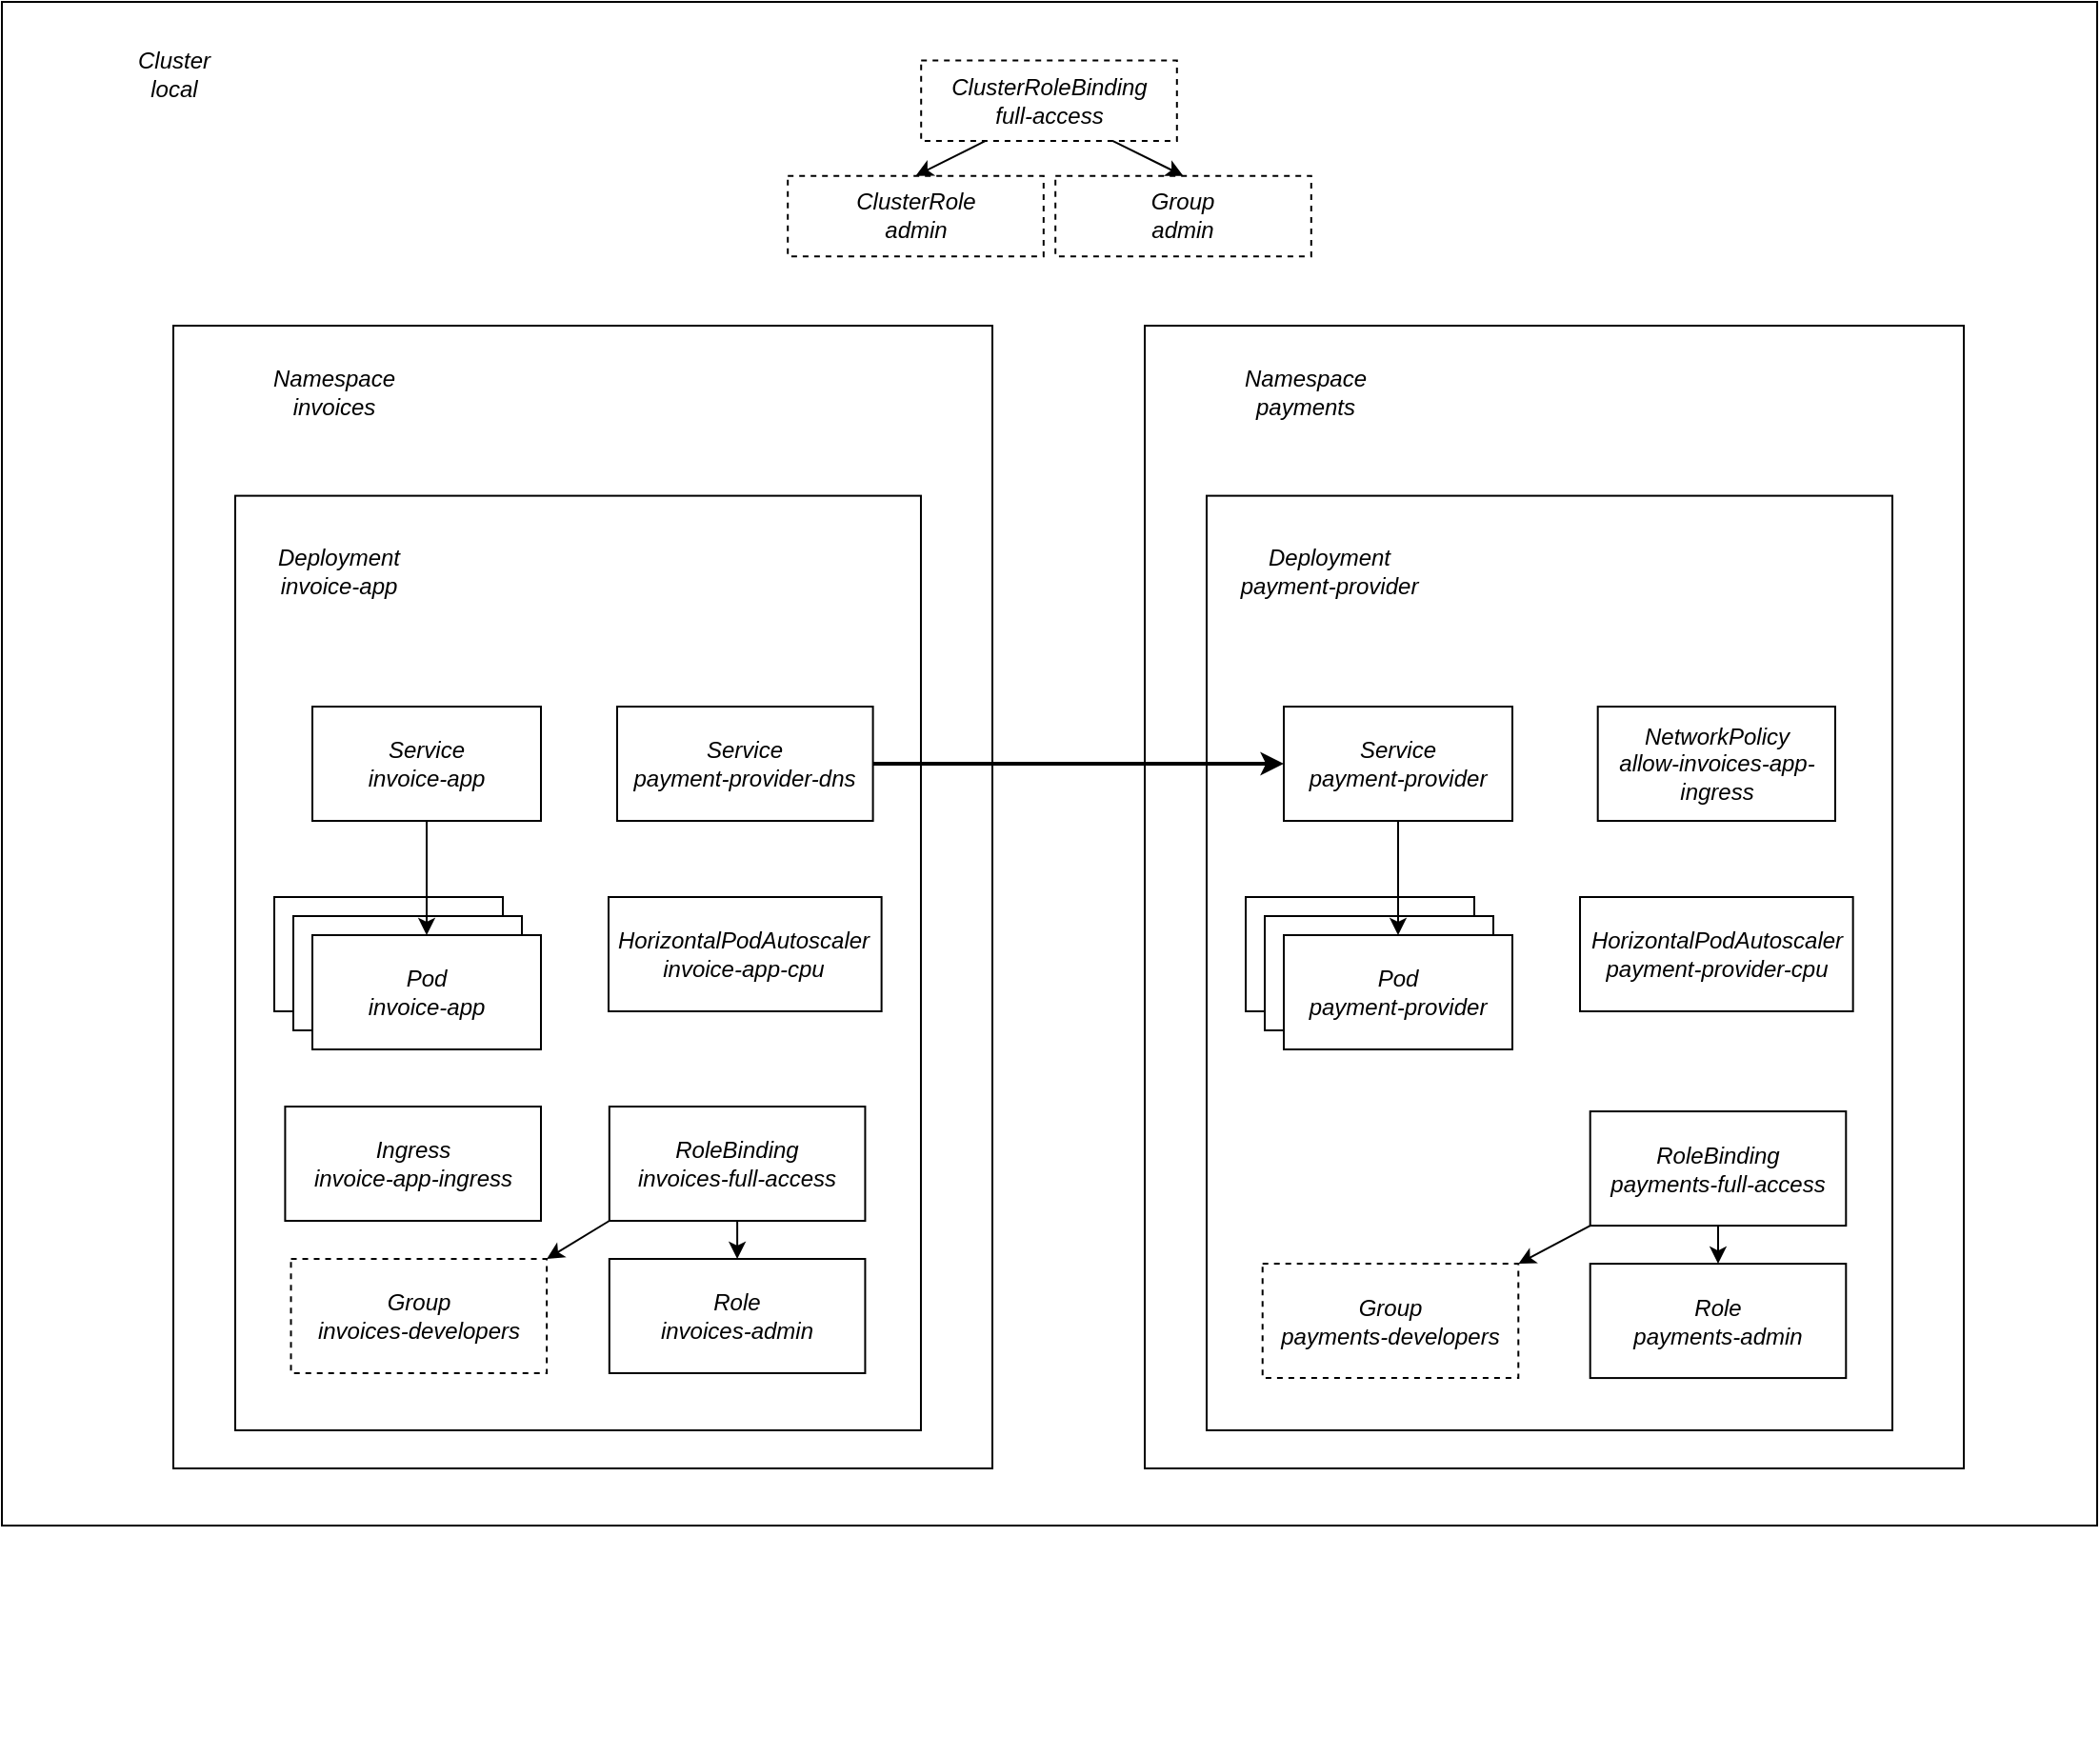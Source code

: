 <mxfile>
    <diagram id="NW6HLIrqErbMiRj-WH_E" name="Page-1">
        <mxGraphModel dx="1010" dy="2557" grid="1" gridSize="10" guides="1" tooltips="1" connect="1" arrows="1" fold="1" page="1" pageScale="1" pageWidth="827" pageHeight="1169" math="0" shadow="0">
            <root>
                <mxCell id="0"/>
                <mxCell id="1" parent="0"/>
                <mxCell id="101" value="" style="group" parent="1" vertex="1" connectable="0">
                    <mxGeometry x="50" y="-660" width="1100" height="920" as="geometry"/>
                </mxCell>
                <mxCell id="106" value="" style="group" parent="101" vertex="1" connectable="0">
                    <mxGeometry width="1100" height="800" as="geometry"/>
                </mxCell>
                <mxCell id="4" value="" style="rounded=0;whiteSpace=wrap;html=1;" parent="106" vertex="1">
                    <mxGeometry width="1100" height="800.0" as="geometry"/>
                </mxCell>
                <mxCell id="5" value="&lt;i&gt;Cluster&lt;br&gt;local&lt;br&gt;&lt;/i&gt;" style="text;html=1;strokeColor=none;fillColor=none;align=center;verticalAlign=middle;whiteSpace=wrap;rounded=0;" parent="106" vertex="1">
                    <mxGeometry x="10" y="10.256" width="160.5" height="54.907" as="geometry"/>
                </mxCell>
                <mxCell id="82" value="&lt;i&gt;ClusterRoleBinding&lt;br&gt;&lt;/i&gt;&lt;i&gt;full-access&lt;br&gt;&lt;/i&gt;" style="rounded=0;whiteSpace=wrap;html=1;dashed=1;" parent="106" vertex="1">
                    <mxGeometry x="482.601" y="30.773" width="134.299" height="42.25" as="geometry"/>
                </mxCell>
                <mxCell id="79" value="&lt;i&gt;ClusterRole&lt;br&gt;&lt;/i&gt;&lt;i&gt;admin&lt;/i&gt;&lt;i&gt;&lt;br&gt;&lt;/i&gt;" style="rounded=0;whiteSpace=wrap;html=1;dashed=1;" parent="106" vertex="1">
                    <mxGeometry x="412.601" y="91.332" width="134.299" height="42.25" as="geometry"/>
                </mxCell>
                <mxCell id="92" value="&lt;i&gt;Group&lt;br&gt;admin&lt;br&gt;&lt;/i&gt;" style="rounded=0;whiteSpace=wrap;html=1;dashed=1;" parent="106" vertex="1">
                    <mxGeometry x="553.101" y="91.332" width="134.299" height="42.25" as="geometry"/>
                </mxCell>
                <mxCell id="93" style="edgeStyle=none;html=1;entryX=0.5;entryY=0;entryDx=0;entryDy=0;exitX=0.25;exitY=1;exitDx=0;exitDy=0;" parent="106" source="82" target="79" edge="1">
                    <mxGeometry relative="1" as="geometry"/>
                </mxCell>
                <mxCell id="94" style="edgeStyle=none;html=1;exitX=0.75;exitY=1;exitDx=0;exitDy=0;entryX=0.5;entryY=0;entryDx=0;entryDy=0;" parent="106" source="82" target="92" edge="1">
                    <mxGeometry relative="1" as="geometry"/>
                </mxCell>
                <mxCell id="61" value="" style="rounded=0;whiteSpace=wrap;html=1;" parent="101" vertex="1">
                    <mxGeometry x="600" y="170" width="430" height="600" as="geometry"/>
                </mxCell>
                <mxCell id="62" value="&lt;i&gt;Namespace&lt;br&gt;payments&lt;br&gt;&lt;/i&gt;" style="text;html=1;strokeColor=none;fillColor=none;align=center;verticalAlign=middle;whiteSpace=wrap;rounded=0;" parent="101" vertex="1">
                    <mxGeometry x="599.997" y="170.0" width="168.559" height="70.258" as="geometry"/>
                </mxCell>
                <mxCell id="64" value="" style="rounded=0;whiteSpace=wrap;html=1;" parent="101" vertex="1">
                    <mxGeometry x="632.49" y="259.31" width="360" height="490.69" as="geometry"/>
                </mxCell>
                <mxCell id="65" value="&lt;i&gt;Deployment&lt;br&gt;payment-provider&lt;br&gt;&lt;/i&gt;" style="text;html=1;strokeColor=none;fillColor=none;align=center;verticalAlign=middle;whiteSpace=wrap;rounded=0;" parent="101" vertex="1">
                    <mxGeometry x="632.49" y="259.31" width="130" height="80" as="geometry"/>
                </mxCell>
                <mxCell id="67" value="&lt;i&gt;Service&lt;br&gt;&lt;/i&gt;&lt;i&gt;payment-provider&lt;/i&gt;&lt;i&gt;&lt;br&gt;&lt;/i&gt;" style="rounded=0;whiteSpace=wrap;html=1;" parent="101" vertex="1">
                    <mxGeometry x="673" y="370" width="120" height="60" as="geometry"/>
                </mxCell>
                <mxCell id="68" value="" style="group" parent="101" vertex="1" connectable="0">
                    <mxGeometry x="653" y="470" width="140" height="80" as="geometry"/>
                </mxCell>
                <mxCell id="69" value="&lt;i&gt;pod&lt;br&gt;payment-provider&lt;/i&gt;" style="rounded=0;whiteSpace=wrap;html=1;" parent="68" vertex="1">
                    <mxGeometry width="120" height="60" as="geometry"/>
                </mxCell>
                <mxCell id="70" value="&lt;i&gt;pod&lt;br&gt;payment-provider&lt;/i&gt;" style="rounded=0;whiteSpace=wrap;html=1;" parent="68" vertex="1">
                    <mxGeometry x="10" y="10" width="120" height="60" as="geometry"/>
                </mxCell>
                <mxCell id="71" value="&lt;i&gt;Pod&lt;br&gt;&lt;/i&gt;&lt;i&gt;payment-provider&lt;/i&gt;&lt;i&gt;&lt;br&gt;&lt;/i&gt;" style="rounded=0;whiteSpace=wrap;html=1;" parent="68" vertex="1">
                    <mxGeometry x="20" y="20" width="120" height="60" as="geometry"/>
                </mxCell>
                <mxCell id="72" style="edgeStyle=none;html=1;exitX=0.5;exitY=1;exitDx=0;exitDy=0;entryX=0.5;entryY=0;entryDx=0;entryDy=0;" parent="101" source="67" target="71" edge="1">
                    <mxGeometry relative="1" as="geometry"/>
                </mxCell>
                <mxCell id="104" style="edgeStyle=none;html=1;exitX=0;exitY=1;exitDx=0;exitDy=0;entryX=1;entryY=0;entryDx=0;entryDy=0;" parent="101" source="81" target="103" edge="1">
                    <mxGeometry relative="1" as="geometry"/>
                </mxCell>
                <mxCell id="105" style="edgeStyle=none;html=1;exitX=0.5;exitY=1;exitDx=0;exitDy=0;entryX=0.5;entryY=0;entryDx=0;entryDy=0;" parent="101" source="81" target="84" edge="1">
                    <mxGeometry relative="1" as="geometry"/>
                </mxCell>
                <mxCell id="81" value="&lt;i&gt;RoleBinding&lt;br&gt;&lt;/i&gt;&lt;i&gt;payments-full-access&lt;/i&gt;&lt;i&gt;&lt;br&gt;&lt;/i&gt;" style="rounded=0;whiteSpace=wrap;html=1;" parent="101" vertex="1">
                    <mxGeometry x="833.851" y="582.54" width="134.299" height="60" as="geometry"/>
                </mxCell>
                <mxCell id="84" value="&lt;i&gt;Role&lt;br&gt;&lt;/i&gt;&lt;i&gt;payments-admin&lt;/i&gt;&lt;i&gt;&lt;br&gt;&lt;/i&gt;" style="rounded=0;whiteSpace=wrap;html=1;" parent="101" vertex="1">
                    <mxGeometry x="833.851" y="662.54" width="134.299" height="60" as="geometry"/>
                </mxCell>
                <mxCell id="102" value="&lt;i&gt;NetworkPolicy&lt;br&gt;&lt;/i&gt;&lt;i&gt;allow-invoices-app-ingress&lt;/i&gt;&lt;i&gt;&lt;br&gt;&lt;/i&gt;" style="rounded=0;whiteSpace=wrap;html=1;" parent="101" vertex="1">
                    <mxGeometry x="837.85" y="370.0" width="124.64" height="60" as="geometry"/>
                </mxCell>
                <mxCell id="103" value="&lt;i&gt;Group&lt;br&gt;payments-developers&lt;br&gt;&lt;/i&gt;" style="rounded=0;whiteSpace=wrap;html=1;dashed=1;" parent="101" vertex="1">
                    <mxGeometry x="661.851" y="662.54" width="134.299" height="60" as="geometry"/>
                </mxCell>
                <mxCell id="110" value="&lt;i&gt;HorizontalPodAutoscaler&lt;br&gt;&lt;/i&gt;&lt;i&gt;payment-provider-cpu&lt;br&gt;&lt;/i&gt;" style="rounded=0;whiteSpace=wrap;html=1;" vertex="1" parent="101">
                    <mxGeometry x="828.51" y="470" width="143.32" height="60" as="geometry"/>
                </mxCell>
                <mxCell id="7" value="" style="rounded=0;whiteSpace=wrap;html=1;" parent="101" vertex="1">
                    <mxGeometry x="90" y="170" width="430" height="600" as="geometry"/>
                </mxCell>
                <mxCell id="8" value="&lt;i&gt;Namespace&lt;br&gt;invoices&lt;br&gt;&lt;/i&gt;" style="text;html=1;strokeColor=none;fillColor=none;align=center;verticalAlign=middle;whiteSpace=wrap;rounded=0;" parent="101" vertex="1">
                    <mxGeometry x="89.997" y="170.0" width="168.559" height="70.258" as="geometry"/>
                </mxCell>
                <mxCell id="13" value="" style="rounded=0;whiteSpace=wrap;html=1;" parent="101" vertex="1">
                    <mxGeometry x="122.49" y="259.31" width="360" height="490.69" as="geometry"/>
                </mxCell>
                <mxCell id="14" value="&lt;i&gt;Deployment&lt;br&gt;invoice-app&lt;br&gt;&lt;/i&gt;" style="text;html=1;strokeColor=none;fillColor=none;align=center;verticalAlign=middle;whiteSpace=wrap;rounded=0;" parent="101" vertex="1">
                    <mxGeometry x="122.49" y="259.31" width="110" height="80" as="geometry"/>
                </mxCell>
                <mxCell id="38" value="&lt;i&gt;Service&lt;br&gt;&lt;/i&gt;&lt;i&gt;payment-provider-dns&lt;/i&gt;&lt;i&gt;&lt;br&gt;&lt;/i&gt;" style="rounded=0;whiteSpace=wrap;html=1;" parent="101" vertex="1">
                    <mxGeometry x="323.001" y="370.0" width="134.299" height="60" as="geometry"/>
                </mxCell>
                <mxCell id="15" value="&lt;i&gt;Service&lt;br&gt;&lt;/i&gt;&lt;i&gt;invoice-app&lt;/i&gt;&lt;i&gt;&lt;br&gt;&lt;/i&gt;" style="rounded=0;whiteSpace=wrap;html=1;" parent="101" vertex="1">
                    <mxGeometry x="163" y="370.0" width="120" height="60" as="geometry"/>
                </mxCell>
                <mxCell id="26" value="" style="group" parent="101" vertex="1" connectable="0">
                    <mxGeometry x="143" y="470.0" width="140" height="80" as="geometry"/>
                </mxCell>
                <mxCell id="21" value="&lt;i&gt;pod&lt;br&gt;payment-provider&lt;/i&gt;" style="rounded=0;whiteSpace=wrap;html=1;" parent="26" vertex="1">
                    <mxGeometry width="120" height="60" as="geometry"/>
                </mxCell>
                <mxCell id="24" value="&lt;i&gt;pod&lt;br&gt;payment-provider&lt;/i&gt;" style="rounded=0;whiteSpace=wrap;html=1;" parent="26" vertex="1">
                    <mxGeometry x="10" y="10" width="120" height="60" as="geometry"/>
                </mxCell>
                <mxCell id="25" value="&lt;i&gt;Pod&lt;br&gt;&lt;/i&gt;&lt;i&gt;invoice-app&lt;/i&gt;&lt;i&gt;&lt;br&gt;&lt;/i&gt;" style="rounded=0;whiteSpace=wrap;html=1;" parent="26" vertex="1">
                    <mxGeometry x="20" y="20" width="120" height="60" as="geometry"/>
                </mxCell>
                <mxCell id="40" style="edgeStyle=none;html=1;exitX=0.5;exitY=1;exitDx=0;exitDy=0;entryX=0.5;entryY=0;entryDx=0;entryDy=0;" parent="101" source="15" target="25" edge="1">
                    <mxGeometry relative="1" as="geometry"/>
                </mxCell>
                <mxCell id="88" style="edgeStyle=none;html=1;exitX=0.5;exitY=1;exitDx=0;exitDy=0;entryX=0.5;entryY=0;entryDx=0;entryDy=0;" parent="101" source="80" target="83" edge="1">
                    <mxGeometry relative="1" as="geometry"/>
                </mxCell>
                <mxCell id="80" value="&lt;i&gt;RoleBinding&lt;br&gt;&lt;/i&gt;&lt;i&gt;invoices-full-access&lt;/i&gt;&lt;i&gt;&lt;br&gt;&lt;/i&gt;" style="rounded=0;whiteSpace=wrap;html=1;" parent="101" vertex="1">
                    <mxGeometry x="318.911" y="580" width="134.299" height="60" as="geometry"/>
                </mxCell>
                <mxCell id="83" value="&lt;i&gt;Role&lt;br&gt;&lt;/i&gt;&lt;i&gt;invoices-admin&lt;/i&gt;&lt;i&gt;&lt;br&gt;&lt;/i&gt;" style="rounded=0;whiteSpace=wrap;html=1;" parent="101" vertex="1">
                    <mxGeometry x="318.911" y="660" width="134.299" height="60" as="geometry"/>
                </mxCell>
                <mxCell id="89" value="&lt;i&gt;Group&lt;br&gt;invoices-developers&lt;br&gt;&lt;/i&gt;" style="rounded=0;whiteSpace=wrap;html=1;dashed=1;" parent="101" vertex="1">
                    <mxGeometry x="151.761" y="660" width="134.299" height="60" as="geometry"/>
                </mxCell>
                <mxCell id="91" style="edgeStyle=none;html=1;exitX=0;exitY=1;exitDx=0;exitDy=0;entryX=1;entryY=0;entryDx=0;entryDy=0;" parent="101" source="80" target="89" edge="1">
                    <mxGeometry relative="1" as="geometry"/>
                </mxCell>
                <mxCell id="108" value="&lt;i&gt;Ingress&lt;br&gt;&lt;/i&gt;&lt;i&gt;invoice-app-ingress&lt;br&gt;&lt;/i&gt;" style="rounded=0;whiteSpace=wrap;html=1;" parent="101" vertex="1">
                    <mxGeometry x="148.701" y="580" width="134.299" height="60" as="geometry"/>
                </mxCell>
                <mxCell id="111" value="&lt;i&gt;HorizontalPodAutoscaler&lt;br&gt;&lt;/i&gt;&lt;i&gt;invoice-app-cpu&lt;br&gt;&lt;/i&gt;" style="rounded=0;whiteSpace=wrap;html=1;" vertex="1" parent="101">
                    <mxGeometry x="318.49" y="470" width="143.32" height="60" as="geometry"/>
                </mxCell>
                <mxCell id="41" style="edgeStyle=none;html=1;exitX=1;exitY=0.5;exitDx=0;exitDy=0;entryX=0;entryY=0.5;entryDx=0;entryDy=0;strokeWidth=2;" parent="101" source="38" target="67" edge="1">
                    <mxGeometry relative="1" as="geometry">
                        <mxPoint x="742.673" y="403.805" as="targetPoint"/>
                    </mxGeometry>
                </mxCell>
                <mxCell id="98" style="edgeStyle=none;html=1;exitX=0.25;exitY=1;exitDx=0;exitDy=0;entryX=0.5;entryY=0;entryDx=0;entryDy=0;" parent="1" edge="1">
                    <mxGeometry relative="1" as="geometry">
                        <mxPoint x="797.15" y="-484" as="targetPoint"/>
                    </mxGeometry>
                </mxCell>
                <mxCell id="99" style="edgeStyle=none;html=1;exitX=0.75;exitY=1;exitDx=0;exitDy=0;entryX=0.5;entryY=0;entryDx=0;entryDy=0;" parent="1" edge="1">
                    <mxGeometry relative="1" as="geometry">
                        <mxPoint x="937.65" y="-484" as="targetPoint"/>
                    </mxGeometry>
                </mxCell>
            </root>
        </mxGraphModel>
    </diagram>
</mxfile>